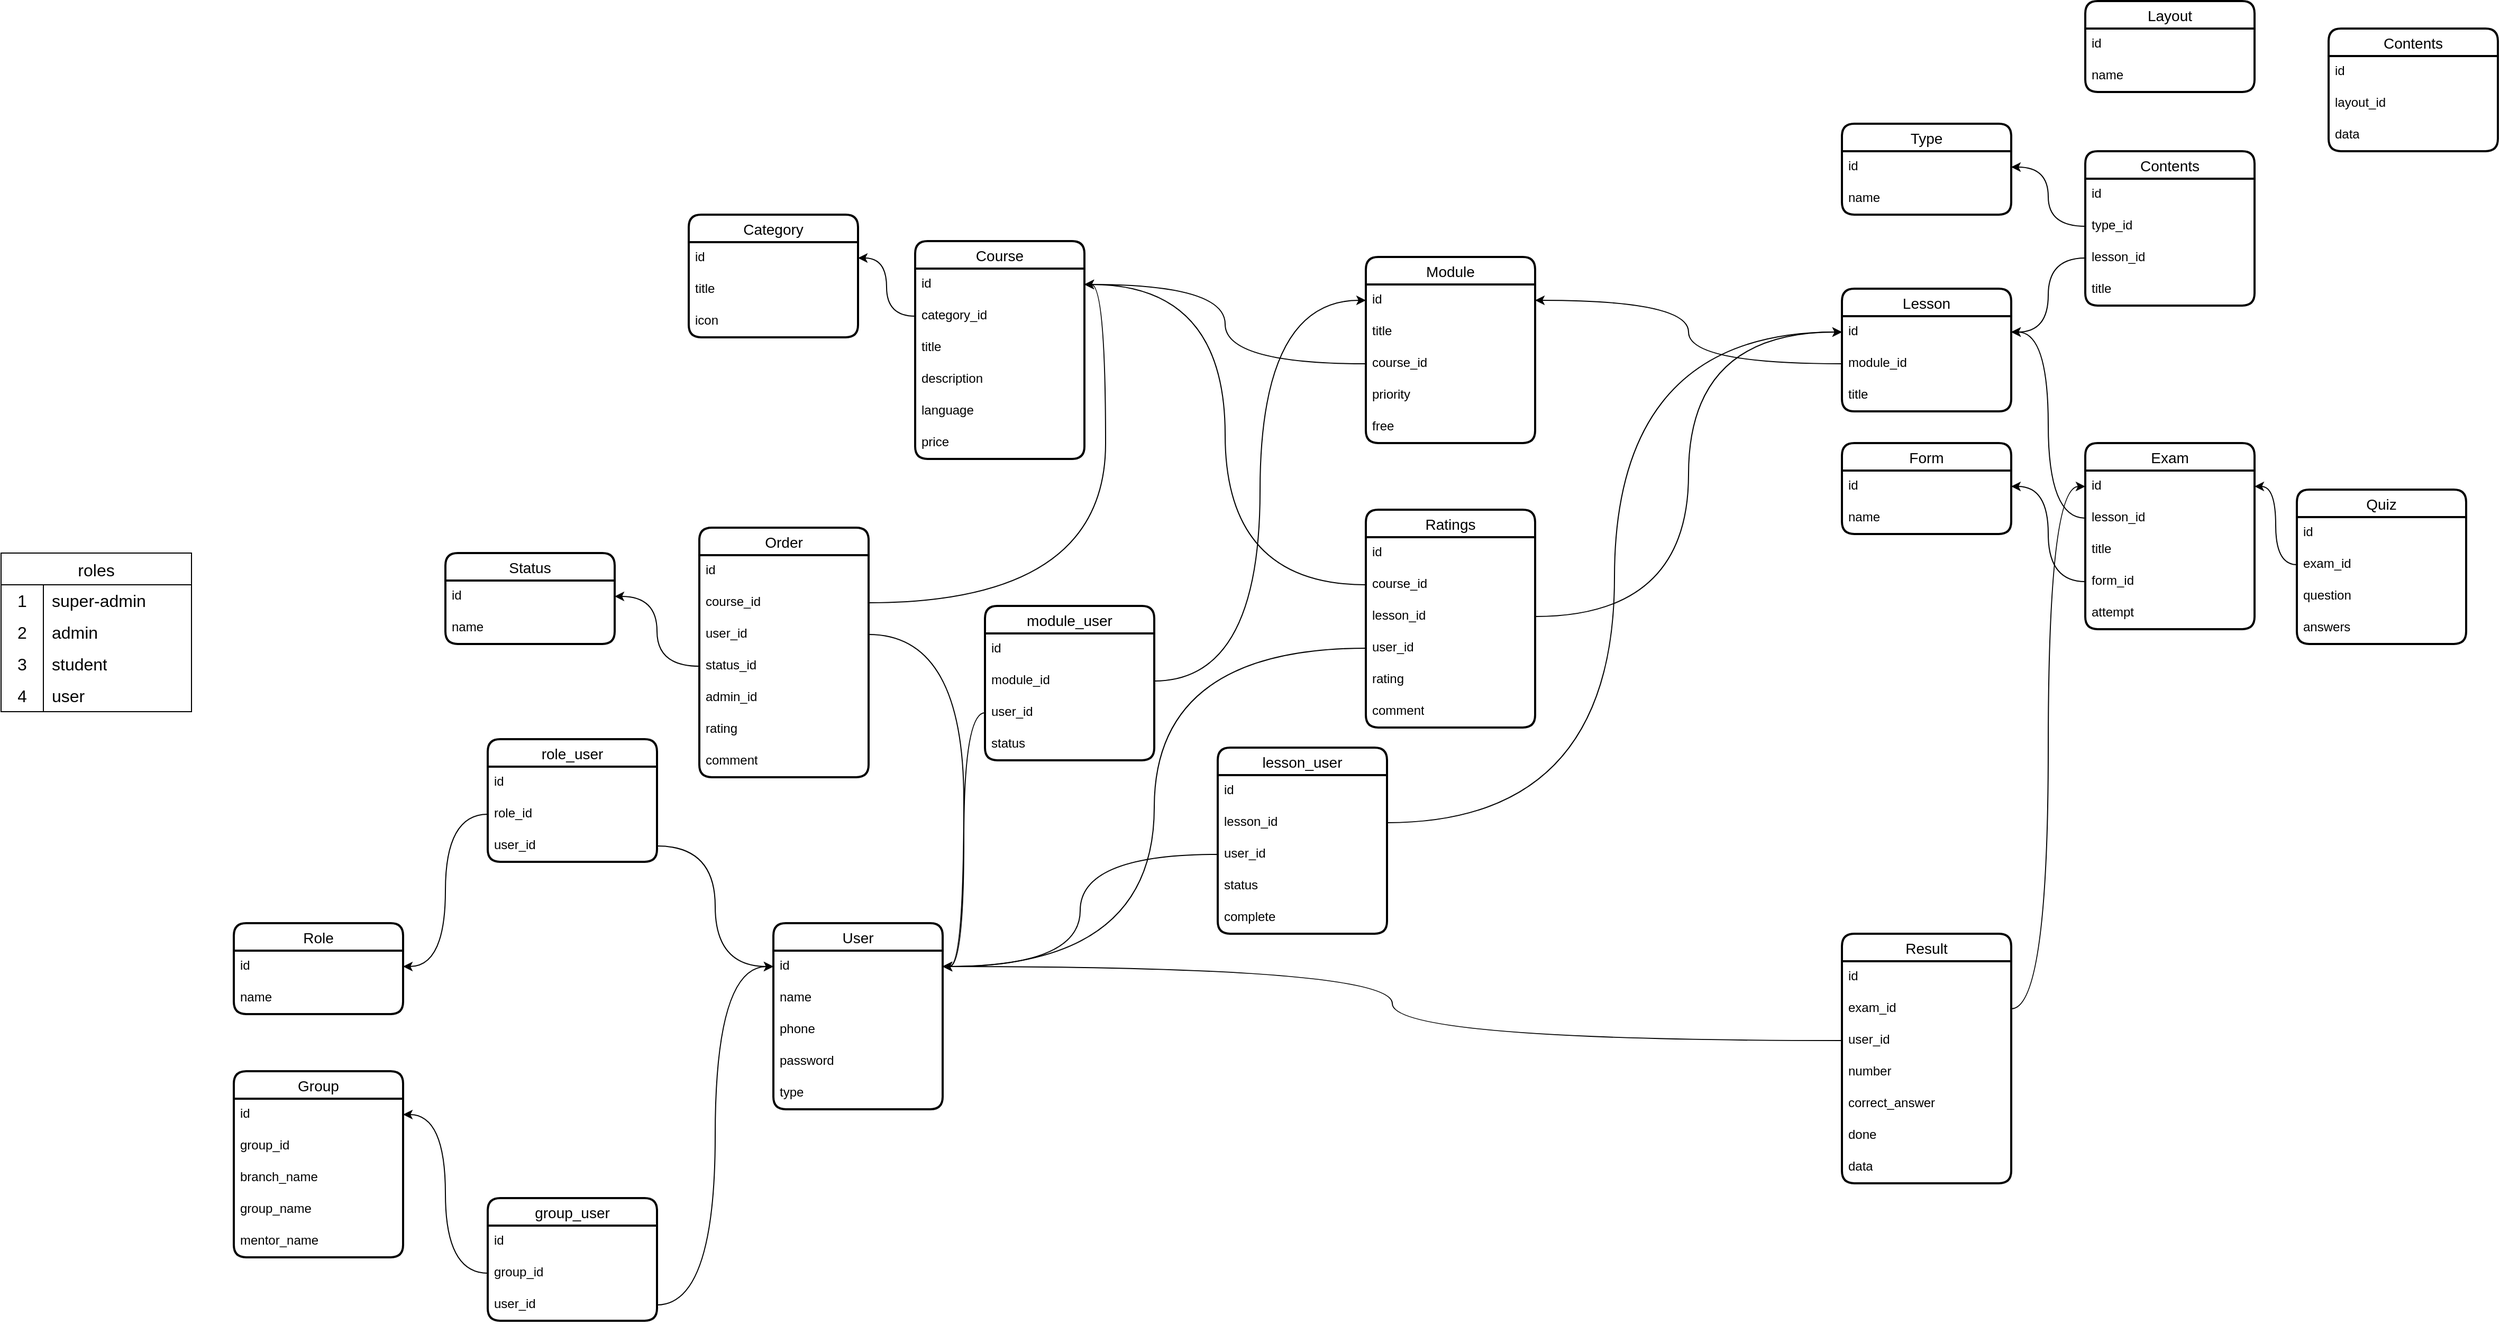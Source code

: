 <mxfile version="21.6.3" type="github">
  <diagram name="Страница 1" id="v98X3meW8ipgO0uagqTO">
    <mxGraphModel dx="2261" dy="1925" grid="1" gridSize="10" guides="1" tooltips="1" connect="1" arrows="1" fold="1" page="1" pageScale="1" pageWidth="827" pageHeight="1169" math="0" shadow="0">
      <root>
        <mxCell id="0" />
        <mxCell id="1" parent="0" />
        <mxCell id="DLz9hYGDZDSMJP3Sl5Ig-1" value="User" style="swimlane;fontStyle=0;childLayout=stackLayout;horizontal=1;startSize=26;horizontalStack=0;resizeParent=1;resizeParentMax=0;resizeLast=0;collapsible=1;marginBottom=0;align=center;fontSize=14;strokeWidth=2;rounded=1;shadow=0;glass=0;swimlaneLine=1;" parent="1" vertex="1">
          <mxGeometry x="200" y="770" width="160" height="176" as="geometry" />
        </mxCell>
        <mxCell id="DLz9hYGDZDSMJP3Sl5Ig-2" value="id" style="text;strokeColor=none;fillColor=none;spacingLeft=4;spacingRight=4;overflow=hidden;rotatable=0;points=[[0,0.5],[1,0.5]];portConstraint=eastwest;fontSize=12;whiteSpace=wrap;html=1;" parent="DLz9hYGDZDSMJP3Sl5Ig-1" vertex="1">
          <mxGeometry y="26" width="160" height="30" as="geometry" />
        </mxCell>
        <mxCell id="DLz9hYGDZDSMJP3Sl5Ig-3" value="name" style="text;strokeColor=none;fillColor=none;spacingLeft=4;spacingRight=4;overflow=hidden;rotatable=0;points=[[0,0.5],[1,0.5]];portConstraint=eastwest;fontSize=12;whiteSpace=wrap;html=1;" parent="DLz9hYGDZDSMJP3Sl5Ig-1" vertex="1">
          <mxGeometry y="56" width="160" height="30" as="geometry" />
        </mxCell>
        <mxCell id="DLz9hYGDZDSMJP3Sl5Ig-4" value="phone" style="text;strokeColor=none;fillColor=none;spacingLeft=4;spacingRight=4;overflow=hidden;rotatable=0;points=[[0,0.5],[1,0.5]];portConstraint=eastwest;fontSize=12;whiteSpace=wrap;html=1;" parent="DLz9hYGDZDSMJP3Sl5Ig-1" vertex="1">
          <mxGeometry y="86" width="160" height="30" as="geometry" />
        </mxCell>
        <mxCell id="DLz9hYGDZDSMJP3Sl5Ig-5" value="password" style="text;strokeColor=none;fillColor=none;spacingLeft=4;spacingRight=4;overflow=hidden;rotatable=0;points=[[0,0.5],[1,0.5]];portConstraint=eastwest;fontSize=12;whiteSpace=wrap;html=1;" parent="DLz9hYGDZDSMJP3Sl5Ig-1" vertex="1">
          <mxGeometry y="116" width="160" height="30" as="geometry" />
        </mxCell>
        <mxCell id="DLz9hYGDZDSMJP3Sl5Ig-6" value="type" style="text;strokeColor=none;fillColor=none;spacingLeft=4;spacingRight=4;overflow=hidden;rotatable=0;points=[[0,0.5],[1,0.5]];portConstraint=eastwest;fontSize=12;whiteSpace=wrap;html=1;" parent="DLz9hYGDZDSMJP3Sl5Ig-1" vertex="1">
          <mxGeometry y="146" width="160" height="30" as="geometry" />
        </mxCell>
        <mxCell id="DLz9hYGDZDSMJP3Sl5Ig-13" value="Course" style="swimlane;fontStyle=0;childLayout=stackLayout;horizontal=1;startSize=26;horizontalStack=0;resizeParent=1;resizeParentMax=0;resizeLast=0;collapsible=1;marginBottom=0;align=center;fontSize=14;strokeWidth=2;rounded=1;shadow=0;glass=0;swimlaneLine=1;" parent="1" vertex="1">
          <mxGeometry x="334" y="125" width="160" height="206" as="geometry">
            <mxRectangle x="350" y="140" width="90" height="30" as="alternateBounds" />
          </mxGeometry>
        </mxCell>
        <mxCell id="DLz9hYGDZDSMJP3Sl5Ig-14" value="id" style="text;strokeColor=none;fillColor=none;spacingLeft=4;spacingRight=4;overflow=hidden;rotatable=0;points=[[0,0.5],[1,0.5]];portConstraint=eastwest;fontSize=12;whiteSpace=wrap;html=1;" parent="DLz9hYGDZDSMJP3Sl5Ig-13" vertex="1">
          <mxGeometry y="26" width="160" height="30" as="geometry" />
        </mxCell>
        <mxCell id="DLz9hYGDZDSMJP3Sl5Ig-15" value="category_id" style="text;strokeColor=none;fillColor=none;spacingLeft=4;spacingRight=4;overflow=hidden;rotatable=0;points=[[0,0.5],[1,0.5]];portConstraint=eastwest;fontSize=12;whiteSpace=wrap;html=1;" parent="DLz9hYGDZDSMJP3Sl5Ig-13" vertex="1">
          <mxGeometry y="56" width="160" height="30" as="geometry" />
        </mxCell>
        <mxCell id="DLz9hYGDZDSMJP3Sl5Ig-16" value="title" style="text;strokeColor=none;fillColor=none;spacingLeft=4;spacingRight=4;overflow=hidden;rotatable=0;points=[[0,0.5],[1,0.5]];portConstraint=eastwest;fontSize=12;whiteSpace=wrap;html=1;" parent="DLz9hYGDZDSMJP3Sl5Ig-13" vertex="1">
          <mxGeometry y="86" width="160" height="30" as="geometry" />
        </mxCell>
        <mxCell id="DLz9hYGDZDSMJP3Sl5Ig-17" value="description" style="text;strokeColor=none;fillColor=none;spacingLeft=4;spacingRight=4;overflow=hidden;rotatable=0;points=[[0,0.5],[1,0.5]];portConstraint=eastwest;fontSize=12;whiteSpace=wrap;html=1;" parent="DLz9hYGDZDSMJP3Sl5Ig-13" vertex="1">
          <mxGeometry y="116" width="160" height="30" as="geometry" />
        </mxCell>
        <mxCell id="DLz9hYGDZDSMJP3Sl5Ig-18" value="language" style="text;strokeColor=none;fillColor=none;spacingLeft=4;spacingRight=4;overflow=hidden;rotatable=0;points=[[0,0.5],[1,0.5]];portConstraint=eastwest;fontSize=12;whiteSpace=wrap;html=1;" parent="DLz9hYGDZDSMJP3Sl5Ig-13" vertex="1">
          <mxGeometry y="146" width="160" height="30" as="geometry" />
        </mxCell>
        <mxCell id="DLz9hYGDZDSMJP3Sl5Ig-19" value="price" style="text;strokeColor=none;fillColor=none;spacingLeft=4;spacingRight=4;overflow=hidden;rotatable=0;points=[[0,0.5],[1,0.5]];portConstraint=eastwest;fontSize=12;whiteSpace=wrap;html=1;" parent="DLz9hYGDZDSMJP3Sl5Ig-13" vertex="1">
          <mxGeometry y="176" width="160" height="30" as="geometry" />
        </mxCell>
        <mxCell id="DLz9hYGDZDSMJP3Sl5Ig-20" value="Category" style="swimlane;fontStyle=0;childLayout=stackLayout;horizontal=1;startSize=26;horizontalStack=0;resizeParent=1;resizeParentMax=0;resizeLast=0;collapsible=1;marginBottom=0;align=center;fontSize=14;strokeWidth=2;rounded=1;shadow=0;glass=0;swimlaneLine=1;" parent="1" vertex="1">
          <mxGeometry x="120" y="100" width="160" height="116" as="geometry">
            <mxRectangle x="350" y="140" width="90" height="30" as="alternateBounds" />
          </mxGeometry>
        </mxCell>
        <mxCell id="DLz9hYGDZDSMJP3Sl5Ig-21" value="id" style="text;strokeColor=none;fillColor=none;spacingLeft=4;spacingRight=4;overflow=hidden;rotatable=0;points=[[0,0.5],[1,0.5]];portConstraint=eastwest;fontSize=12;whiteSpace=wrap;html=1;" parent="DLz9hYGDZDSMJP3Sl5Ig-20" vertex="1">
          <mxGeometry y="26" width="160" height="30" as="geometry" />
        </mxCell>
        <mxCell id="DLz9hYGDZDSMJP3Sl5Ig-22" value="title" style="text;strokeColor=none;fillColor=none;spacingLeft=4;spacingRight=4;overflow=hidden;rotatable=0;points=[[0,0.5],[1,0.5]];portConstraint=eastwest;fontSize=12;whiteSpace=wrap;html=1;" parent="DLz9hYGDZDSMJP3Sl5Ig-20" vertex="1">
          <mxGeometry y="56" width="160" height="30" as="geometry" />
        </mxCell>
        <mxCell id="DLz9hYGDZDSMJP3Sl5Ig-23" value="icon" style="text;strokeColor=none;fillColor=none;spacingLeft=4;spacingRight=4;overflow=hidden;rotatable=0;points=[[0,0.5],[1,0.5]];portConstraint=eastwest;fontSize=12;whiteSpace=wrap;html=1;" parent="DLz9hYGDZDSMJP3Sl5Ig-20" vertex="1">
          <mxGeometry y="86" width="160" height="30" as="geometry" />
        </mxCell>
        <mxCell id="DLz9hYGDZDSMJP3Sl5Ig-24" value="Module" style="swimlane;fontStyle=0;childLayout=stackLayout;horizontal=1;startSize=26;horizontalStack=0;resizeParent=1;resizeParentMax=0;resizeLast=0;collapsible=1;marginBottom=0;align=center;fontSize=14;strokeWidth=2;rounded=1;shadow=0;glass=0;swimlaneLine=1;" parent="1" vertex="1">
          <mxGeometry x="760" y="140" width="160" height="176" as="geometry" />
        </mxCell>
        <mxCell id="DLz9hYGDZDSMJP3Sl5Ig-25" value="id" style="text;strokeColor=none;fillColor=none;spacingLeft=4;spacingRight=4;overflow=hidden;rotatable=0;points=[[0,0.5],[1,0.5]];portConstraint=eastwest;fontSize=12;whiteSpace=wrap;html=1;" parent="DLz9hYGDZDSMJP3Sl5Ig-24" vertex="1">
          <mxGeometry y="26" width="160" height="30" as="geometry" />
        </mxCell>
        <mxCell id="DLz9hYGDZDSMJP3Sl5Ig-26" value="title" style="text;strokeColor=none;fillColor=none;spacingLeft=4;spacingRight=4;overflow=hidden;rotatable=0;points=[[0,0.5],[1,0.5]];portConstraint=eastwest;fontSize=12;whiteSpace=wrap;html=1;" parent="DLz9hYGDZDSMJP3Sl5Ig-24" vertex="1">
          <mxGeometry y="56" width="160" height="30" as="geometry" />
        </mxCell>
        <mxCell id="DLz9hYGDZDSMJP3Sl5Ig-27" value="course_id" style="text;strokeColor=none;fillColor=none;spacingLeft=4;spacingRight=4;overflow=hidden;rotatable=0;points=[[0,0.5],[1,0.5]];portConstraint=eastwest;fontSize=12;whiteSpace=wrap;html=1;" parent="DLz9hYGDZDSMJP3Sl5Ig-24" vertex="1">
          <mxGeometry y="86" width="160" height="30" as="geometry" />
        </mxCell>
        <mxCell id="DLz9hYGDZDSMJP3Sl5Ig-236" value="priority" style="text;strokeColor=none;fillColor=none;spacingLeft=4;spacingRight=4;overflow=hidden;rotatable=0;points=[[0,0.5],[1,0.5]];portConstraint=eastwest;fontSize=12;whiteSpace=wrap;html=1;" parent="DLz9hYGDZDSMJP3Sl5Ig-24" vertex="1">
          <mxGeometry y="116" width="160" height="30" as="geometry" />
        </mxCell>
        <mxCell id="9hqUv6cl6FLpO5O44x_w-2" value="free" style="text;strokeColor=none;fillColor=none;spacingLeft=4;spacingRight=4;overflow=hidden;rotatable=0;points=[[0,0.5],[1,0.5]];portConstraint=eastwest;fontSize=12;whiteSpace=wrap;html=1;" parent="DLz9hYGDZDSMJP3Sl5Ig-24" vertex="1">
          <mxGeometry y="146" width="160" height="30" as="geometry" />
        </mxCell>
        <mxCell id="DLz9hYGDZDSMJP3Sl5Ig-28" style="edgeStyle=orthogonalEdgeStyle;rounded=0;orthogonalLoop=1;jettySize=auto;html=1;entryX=1;entryY=0.5;entryDx=0;entryDy=0;curved=1;" parent="1" source="DLz9hYGDZDSMJP3Sl5Ig-27" target="DLz9hYGDZDSMJP3Sl5Ig-14" edge="1">
          <mxGeometry relative="1" as="geometry" />
        </mxCell>
        <mxCell id="DLz9hYGDZDSMJP3Sl5Ig-35" style="edgeStyle=orthogonalEdgeStyle;rounded=0;orthogonalLoop=1;jettySize=auto;html=1;curved=1;" parent="1" source="DLz9hYGDZDSMJP3Sl5Ig-15" target="DLz9hYGDZDSMJP3Sl5Ig-21" edge="1">
          <mxGeometry relative="1" as="geometry" />
        </mxCell>
        <mxCell id="DLz9hYGDZDSMJP3Sl5Ig-36" value="Order" style="swimlane;fontStyle=0;childLayout=stackLayout;horizontal=1;startSize=26;horizontalStack=0;resizeParent=1;resizeParentMax=0;resizeLast=0;collapsible=1;marginBottom=0;align=center;fontSize=14;strokeWidth=2;rounded=1;shadow=0;glass=0;swimlaneLine=1;" parent="1" vertex="1">
          <mxGeometry x="130" y="396" width="160" height="236" as="geometry" />
        </mxCell>
        <mxCell id="DLz9hYGDZDSMJP3Sl5Ig-37" value="id" style="text;strokeColor=none;fillColor=none;spacingLeft=4;spacingRight=4;overflow=hidden;rotatable=0;points=[[0,0.5],[1,0.5]];portConstraint=eastwest;fontSize=12;whiteSpace=wrap;html=1;" parent="DLz9hYGDZDSMJP3Sl5Ig-36" vertex="1">
          <mxGeometry y="26" width="160" height="30" as="geometry" />
        </mxCell>
        <mxCell id="DLz9hYGDZDSMJP3Sl5Ig-38" value="course_id" style="text;strokeColor=none;fillColor=none;spacingLeft=4;spacingRight=4;overflow=hidden;rotatable=0;points=[[0,0.5],[1,0.5]];portConstraint=eastwest;fontSize=12;whiteSpace=wrap;html=1;" parent="DLz9hYGDZDSMJP3Sl5Ig-36" vertex="1">
          <mxGeometry y="56" width="160" height="30" as="geometry" />
        </mxCell>
        <mxCell id="DLz9hYGDZDSMJP3Sl5Ig-39" value="user_id" style="text;strokeColor=none;fillColor=none;spacingLeft=4;spacingRight=4;overflow=hidden;rotatable=0;points=[[0,0.5],[1,0.5]];portConstraint=eastwest;fontSize=12;whiteSpace=wrap;html=1;" parent="DLz9hYGDZDSMJP3Sl5Ig-36" vertex="1">
          <mxGeometry y="86" width="160" height="30" as="geometry" />
        </mxCell>
        <mxCell id="DLz9hYGDZDSMJP3Sl5Ig-40" value="status_id" style="text;strokeColor=none;fillColor=none;spacingLeft=4;spacingRight=4;overflow=hidden;rotatable=0;points=[[0,0.5],[1,0.5]];portConstraint=eastwest;fontSize=12;whiteSpace=wrap;html=1;" parent="DLz9hYGDZDSMJP3Sl5Ig-36" vertex="1">
          <mxGeometry y="116" width="160" height="30" as="geometry" />
        </mxCell>
        <mxCell id="DLz9hYGDZDSMJP3Sl5Ig-41" value="admin_id" style="text;strokeColor=none;fillColor=none;spacingLeft=4;spacingRight=4;overflow=hidden;rotatable=0;points=[[0,0.5],[1,0.5]];portConstraint=eastwest;fontSize=12;whiteSpace=wrap;html=1;" parent="DLz9hYGDZDSMJP3Sl5Ig-36" vertex="1">
          <mxGeometry y="146" width="160" height="30" as="geometry" />
        </mxCell>
        <mxCell id="juOKGIktG8tOA6q6MNz8-1" value="rating" style="text;strokeColor=none;fillColor=none;spacingLeft=4;spacingRight=4;overflow=hidden;rotatable=0;points=[[0,0.5],[1,0.5]];portConstraint=eastwest;fontSize=12;whiteSpace=wrap;html=1;" parent="DLz9hYGDZDSMJP3Sl5Ig-36" vertex="1">
          <mxGeometry y="176" width="160" height="30" as="geometry" />
        </mxCell>
        <mxCell id="juOKGIktG8tOA6q6MNz8-2" value="comment" style="text;strokeColor=none;fillColor=none;spacingLeft=4;spacingRight=4;overflow=hidden;rotatable=0;points=[[0,0.5],[1,0.5]];portConstraint=eastwest;fontSize=12;whiteSpace=wrap;html=1;" parent="DLz9hYGDZDSMJP3Sl5Ig-36" vertex="1">
          <mxGeometry y="206" width="160" height="30" as="geometry" />
        </mxCell>
        <mxCell id="DLz9hYGDZDSMJP3Sl5Ig-67" value="Group" style="swimlane;fontStyle=0;childLayout=stackLayout;horizontal=1;startSize=26;horizontalStack=0;resizeParent=1;resizeParentMax=0;resizeLast=0;collapsible=1;marginBottom=0;align=center;fontSize=14;strokeWidth=2;rounded=1;shadow=0;glass=0;swimlaneLine=1;" parent="1" vertex="1">
          <mxGeometry x="-310" y="910" width="160" height="176" as="geometry" />
        </mxCell>
        <mxCell id="DLz9hYGDZDSMJP3Sl5Ig-68" value="id" style="text;strokeColor=none;fillColor=none;spacingLeft=4;spacingRight=4;overflow=hidden;rotatable=0;points=[[0,0.5],[1,0.5]];portConstraint=eastwest;fontSize=12;whiteSpace=wrap;html=1;" parent="DLz9hYGDZDSMJP3Sl5Ig-67" vertex="1">
          <mxGeometry y="26" width="160" height="30" as="geometry" />
        </mxCell>
        <mxCell id="DLz9hYGDZDSMJP3Sl5Ig-69" value="group_id" style="text;strokeColor=none;fillColor=none;spacingLeft=4;spacingRight=4;overflow=hidden;rotatable=0;points=[[0,0.5],[1,0.5]];portConstraint=eastwest;fontSize=12;whiteSpace=wrap;html=1;" parent="DLz9hYGDZDSMJP3Sl5Ig-67" vertex="1">
          <mxGeometry y="56" width="160" height="30" as="geometry" />
        </mxCell>
        <mxCell id="DLz9hYGDZDSMJP3Sl5Ig-70" value="branch_name" style="text;strokeColor=none;fillColor=none;spacingLeft=4;spacingRight=4;overflow=hidden;rotatable=0;points=[[0,0.5],[1,0.5]];portConstraint=eastwest;fontSize=12;whiteSpace=wrap;html=1;" parent="DLz9hYGDZDSMJP3Sl5Ig-67" vertex="1">
          <mxGeometry y="86" width="160" height="30" as="geometry" />
        </mxCell>
        <mxCell id="DLz9hYGDZDSMJP3Sl5Ig-71" value="group_name" style="text;strokeColor=none;fillColor=none;spacingLeft=4;spacingRight=4;overflow=hidden;rotatable=0;points=[[0,0.5],[1,0.5]];portConstraint=eastwest;fontSize=12;whiteSpace=wrap;html=1;" parent="DLz9hYGDZDSMJP3Sl5Ig-67" vertex="1">
          <mxGeometry y="116" width="160" height="30" as="geometry" />
        </mxCell>
        <mxCell id="DLz9hYGDZDSMJP3Sl5Ig-72" value="mentor_name" style="text;strokeColor=none;fillColor=none;spacingLeft=4;spacingRight=4;overflow=hidden;rotatable=0;points=[[0,0.5],[1,0.5]];portConstraint=eastwest;fontSize=12;whiteSpace=wrap;html=1;" parent="DLz9hYGDZDSMJP3Sl5Ig-67" vertex="1">
          <mxGeometry y="146" width="160" height="30" as="geometry" />
        </mxCell>
        <mxCell id="DLz9hYGDZDSMJP3Sl5Ig-73" value="role_user" style="swimlane;fontStyle=0;childLayout=stackLayout;horizontal=1;startSize=26;horizontalStack=0;resizeParent=1;resizeParentMax=0;resizeLast=0;collapsible=1;marginBottom=0;align=center;fontSize=14;strokeWidth=2;rounded=1;shadow=0;glass=0;swimlaneLine=1;" parent="1" vertex="1">
          <mxGeometry x="-70" y="596" width="160" height="116" as="geometry" />
        </mxCell>
        <mxCell id="DLz9hYGDZDSMJP3Sl5Ig-74" value="id" style="text;strokeColor=none;fillColor=none;spacingLeft=4;spacingRight=4;overflow=hidden;rotatable=0;points=[[0,0.5],[1,0.5]];portConstraint=eastwest;fontSize=12;whiteSpace=wrap;html=1;" parent="DLz9hYGDZDSMJP3Sl5Ig-73" vertex="1">
          <mxGeometry y="26" width="160" height="30" as="geometry" />
        </mxCell>
        <mxCell id="DLz9hYGDZDSMJP3Sl5Ig-75" value="role_id" style="text;strokeColor=none;fillColor=none;spacingLeft=4;spacingRight=4;overflow=hidden;rotatable=0;points=[[0,0.5],[1,0.5]];portConstraint=eastwest;fontSize=12;whiteSpace=wrap;html=1;" parent="DLz9hYGDZDSMJP3Sl5Ig-73" vertex="1">
          <mxGeometry y="56" width="160" height="30" as="geometry" />
        </mxCell>
        <mxCell id="DLz9hYGDZDSMJP3Sl5Ig-76" value="user_id" style="text;strokeColor=none;fillColor=none;spacingLeft=4;spacingRight=4;overflow=hidden;rotatable=0;points=[[0,0.5],[1,0.5]];portConstraint=eastwest;fontSize=12;whiteSpace=wrap;html=1;" parent="DLz9hYGDZDSMJP3Sl5Ig-73" vertex="1">
          <mxGeometry y="86" width="160" height="30" as="geometry" />
        </mxCell>
        <mxCell id="DLz9hYGDZDSMJP3Sl5Ig-77" value="Role" style="swimlane;fontStyle=0;childLayout=stackLayout;horizontal=1;startSize=26;horizontalStack=0;resizeParent=1;resizeParentMax=0;resizeLast=0;collapsible=1;marginBottom=0;align=center;fontSize=14;strokeWidth=2;rounded=1;shadow=0;glass=0;swimlaneLine=1;" parent="1" vertex="1">
          <mxGeometry x="-310" y="770" width="160" height="86" as="geometry">
            <mxRectangle x="350" y="140" width="90" height="30" as="alternateBounds" />
          </mxGeometry>
        </mxCell>
        <mxCell id="DLz9hYGDZDSMJP3Sl5Ig-78" value="id" style="text;strokeColor=none;fillColor=none;spacingLeft=4;spacingRight=4;overflow=hidden;rotatable=0;points=[[0,0.5],[1,0.5]];portConstraint=eastwest;fontSize=12;whiteSpace=wrap;html=1;" parent="DLz9hYGDZDSMJP3Sl5Ig-77" vertex="1">
          <mxGeometry y="26" width="160" height="30" as="geometry" />
        </mxCell>
        <mxCell id="DLz9hYGDZDSMJP3Sl5Ig-79" value="name" style="text;strokeColor=none;fillColor=none;spacingLeft=4;spacingRight=4;overflow=hidden;rotatable=0;points=[[0,0.5],[1,0.5]];portConstraint=eastwest;fontSize=12;whiteSpace=wrap;html=1;" parent="DLz9hYGDZDSMJP3Sl5Ig-77" vertex="1">
          <mxGeometry y="56" width="160" height="30" as="geometry" />
        </mxCell>
        <mxCell id="DLz9hYGDZDSMJP3Sl5Ig-80" style="edgeStyle=orthogonalEdgeStyle;rounded=0;orthogonalLoop=1;jettySize=auto;html=1;curved=1;" parent="1" source="DLz9hYGDZDSMJP3Sl5Ig-76" target="DLz9hYGDZDSMJP3Sl5Ig-2" edge="1">
          <mxGeometry relative="1" as="geometry" />
        </mxCell>
        <mxCell id="DLz9hYGDZDSMJP3Sl5Ig-81" style="edgeStyle=orthogonalEdgeStyle;rounded=0;orthogonalLoop=1;jettySize=auto;html=1;entryX=1;entryY=0.5;entryDx=0;entryDy=0;curved=1;" parent="1" source="DLz9hYGDZDSMJP3Sl5Ig-75" target="DLz9hYGDZDSMJP3Sl5Ig-78" edge="1">
          <mxGeometry relative="1" as="geometry" />
        </mxCell>
        <mxCell id="DLz9hYGDZDSMJP3Sl5Ig-82" value="roles" style="shape=table;startSize=30;container=1;collapsible=0;childLayout=tableLayout;fixedRows=1;rowLines=0;fontStyle=0;strokeColor=default;fontSize=16;" parent="1" vertex="1">
          <mxGeometry x="-530" y="420" width="180" height="150" as="geometry" />
        </mxCell>
        <mxCell id="DLz9hYGDZDSMJP3Sl5Ig-83" value="" style="shape=tableRow;horizontal=0;startSize=0;swimlaneHead=0;swimlaneBody=0;top=0;left=0;bottom=0;right=0;collapsible=0;dropTarget=0;fillColor=none;points=[[0,0.5],[1,0.5]];portConstraint=eastwest;strokeColor=inherit;fontSize=16;" parent="DLz9hYGDZDSMJP3Sl5Ig-82" vertex="1">
          <mxGeometry y="30" width="180" height="30" as="geometry" />
        </mxCell>
        <mxCell id="DLz9hYGDZDSMJP3Sl5Ig-84" value="1" style="shape=partialRectangle;html=1;whiteSpace=wrap;connectable=0;fillColor=none;top=0;left=0;bottom=0;right=0;overflow=hidden;pointerEvents=1;strokeColor=inherit;fontSize=16;" parent="DLz9hYGDZDSMJP3Sl5Ig-83" vertex="1">
          <mxGeometry width="40" height="30" as="geometry">
            <mxRectangle width="40" height="30" as="alternateBounds" />
          </mxGeometry>
        </mxCell>
        <mxCell id="DLz9hYGDZDSMJP3Sl5Ig-85" value="super-admin" style="shape=partialRectangle;html=1;whiteSpace=wrap;connectable=0;fillColor=none;top=0;left=0;bottom=0;right=0;align=left;spacingLeft=6;overflow=hidden;strokeColor=inherit;fontSize=16;" parent="DLz9hYGDZDSMJP3Sl5Ig-83" vertex="1">
          <mxGeometry x="40" width="140" height="30" as="geometry">
            <mxRectangle width="140" height="30" as="alternateBounds" />
          </mxGeometry>
        </mxCell>
        <mxCell id="DLz9hYGDZDSMJP3Sl5Ig-86" value="" style="shape=tableRow;horizontal=0;startSize=0;swimlaneHead=0;swimlaneBody=0;top=0;left=0;bottom=0;right=0;collapsible=0;dropTarget=0;fillColor=none;points=[[0,0.5],[1,0.5]];portConstraint=eastwest;strokeColor=inherit;fontSize=16;" parent="DLz9hYGDZDSMJP3Sl5Ig-82" vertex="1">
          <mxGeometry y="60" width="180" height="30" as="geometry" />
        </mxCell>
        <mxCell id="DLz9hYGDZDSMJP3Sl5Ig-87" value="2" style="shape=partialRectangle;html=1;whiteSpace=wrap;connectable=0;fillColor=none;top=0;left=0;bottom=0;right=0;overflow=hidden;strokeColor=inherit;fontSize=16;" parent="DLz9hYGDZDSMJP3Sl5Ig-86" vertex="1">
          <mxGeometry width="40" height="30" as="geometry">
            <mxRectangle width="40" height="30" as="alternateBounds" />
          </mxGeometry>
        </mxCell>
        <mxCell id="DLz9hYGDZDSMJP3Sl5Ig-88" value="admin" style="shape=partialRectangle;html=1;whiteSpace=wrap;connectable=0;fillColor=none;top=0;left=0;bottom=0;right=0;align=left;spacingLeft=6;overflow=hidden;strokeColor=inherit;fontSize=16;" parent="DLz9hYGDZDSMJP3Sl5Ig-86" vertex="1">
          <mxGeometry x="40" width="140" height="30" as="geometry">
            <mxRectangle width="140" height="30" as="alternateBounds" />
          </mxGeometry>
        </mxCell>
        <mxCell id="DLz9hYGDZDSMJP3Sl5Ig-89" value="" style="shape=tableRow;horizontal=0;startSize=0;swimlaneHead=0;swimlaneBody=0;top=0;left=0;bottom=0;right=0;collapsible=0;dropTarget=0;fillColor=none;points=[[0,0.5],[1,0.5]];portConstraint=eastwest;strokeColor=inherit;fontSize=16;" parent="DLz9hYGDZDSMJP3Sl5Ig-82" vertex="1">
          <mxGeometry y="90" width="180" height="30" as="geometry" />
        </mxCell>
        <mxCell id="DLz9hYGDZDSMJP3Sl5Ig-90" value="3" style="shape=partialRectangle;html=1;whiteSpace=wrap;connectable=0;fillColor=none;top=0;left=0;bottom=0;right=0;overflow=hidden;strokeColor=inherit;fontSize=16;" parent="DLz9hYGDZDSMJP3Sl5Ig-89" vertex="1">
          <mxGeometry width="40" height="30" as="geometry">
            <mxRectangle width="40" height="30" as="alternateBounds" />
          </mxGeometry>
        </mxCell>
        <mxCell id="DLz9hYGDZDSMJP3Sl5Ig-91" value="student" style="shape=partialRectangle;html=1;whiteSpace=wrap;connectable=0;fillColor=none;top=0;left=0;bottom=0;right=0;align=left;spacingLeft=6;overflow=hidden;strokeColor=inherit;fontSize=16;" parent="DLz9hYGDZDSMJP3Sl5Ig-89" vertex="1">
          <mxGeometry x="40" width="140" height="30" as="geometry">
            <mxRectangle width="140" height="30" as="alternateBounds" />
          </mxGeometry>
        </mxCell>
        <mxCell id="DLz9hYGDZDSMJP3Sl5Ig-92" value="" style="shape=tableRow;horizontal=0;startSize=0;swimlaneHead=0;swimlaneBody=0;top=0;left=0;bottom=0;right=0;collapsible=0;dropTarget=0;fillColor=none;points=[[0,0.5],[1,0.5]];portConstraint=eastwest;strokeColor=inherit;fontSize=16;" parent="DLz9hYGDZDSMJP3Sl5Ig-82" vertex="1">
          <mxGeometry y="120" width="180" height="30" as="geometry" />
        </mxCell>
        <mxCell id="DLz9hYGDZDSMJP3Sl5Ig-93" value="4" style="shape=partialRectangle;html=1;whiteSpace=wrap;connectable=0;fillColor=none;top=0;left=0;bottom=0;right=0;overflow=hidden;strokeColor=inherit;fontSize=16;" parent="DLz9hYGDZDSMJP3Sl5Ig-92" vertex="1">
          <mxGeometry width="40" height="30" as="geometry">
            <mxRectangle width="40" height="30" as="alternateBounds" />
          </mxGeometry>
        </mxCell>
        <mxCell id="DLz9hYGDZDSMJP3Sl5Ig-94" value="user" style="shape=partialRectangle;html=1;whiteSpace=wrap;connectable=0;fillColor=none;top=0;left=0;bottom=0;right=0;align=left;spacingLeft=6;overflow=hidden;strokeColor=inherit;fontSize=16;" parent="DLz9hYGDZDSMJP3Sl5Ig-92" vertex="1">
          <mxGeometry x="40" width="140" height="30" as="geometry">
            <mxRectangle width="140" height="30" as="alternateBounds" />
          </mxGeometry>
        </mxCell>
        <mxCell id="DLz9hYGDZDSMJP3Sl5Ig-95" value="group_user" style="swimlane;fontStyle=0;childLayout=stackLayout;horizontal=1;startSize=26;horizontalStack=0;resizeParent=1;resizeParentMax=0;resizeLast=0;collapsible=1;marginBottom=0;align=center;fontSize=14;strokeWidth=2;rounded=1;shadow=0;glass=0;swimlaneLine=1;" parent="1" vertex="1">
          <mxGeometry x="-70" y="1030" width="160" height="116" as="geometry" />
        </mxCell>
        <mxCell id="DLz9hYGDZDSMJP3Sl5Ig-96" value="id" style="text;strokeColor=none;fillColor=none;spacingLeft=4;spacingRight=4;overflow=hidden;rotatable=0;points=[[0,0.5],[1,0.5]];portConstraint=eastwest;fontSize=12;whiteSpace=wrap;html=1;" parent="DLz9hYGDZDSMJP3Sl5Ig-95" vertex="1">
          <mxGeometry y="26" width="160" height="30" as="geometry" />
        </mxCell>
        <mxCell id="DLz9hYGDZDSMJP3Sl5Ig-97" value="group_id" style="text;strokeColor=none;fillColor=none;spacingLeft=4;spacingRight=4;overflow=hidden;rotatable=0;points=[[0,0.5],[1,0.5]];portConstraint=eastwest;fontSize=12;whiteSpace=wrap;html=1;" parent="DLz9hYGDZDSMJP3Sl5Ig-95" vertex="1">
          <mxGeometry y="56" width="160" height="30" as="geometry" />
        </mxCell>
        <mxCell id="DLz9hYGDZDSMJP3Sl5Ig-98" value="user_id" style="text;strokeColor=none;fillColor=none;spacingLeft=4;spacingRight=4;overflow=hidden;rotatable=0;points=[[0,0.5],[1,0.5]];portConstraint=eastwest;fontSize=12;whiteSpace=wrap;html=1;" parent="DLz9hYGDZDSMJP3Sl5Ig-95" vertex="1">
          <mxGeometry y="86" width="160" height="30" as="geometry" />
        </mxCell>
        <mxCell id="DLz9hYGDZDSMJP3Sl5Ig-99" style="edgeStyle=orthogonalEdgeStyle;rounded=0;orthogonalLoop=1;jettySize=auto;html=1;entryX=1;entryY=0.5;entryDx=0;entryDy=0;curved=1;" parent="1" source="DLz9hYGDZDSMJP3Sl5Ig-97" target="DLz9hYGDZDSMJP3Sl5Ig-68" edge="1">
          <mxGeometry relative="1" as="geometry" />
        </mxCell>
        <mxCell id="DLz9hYGDZDSMJP3Sl5Ig-100" style="edgeStyle=orthogonalEdgeStyle;rounded=0;orthogonalLoop=1;jettySize=auto;html=1;curved=1;" parent="1" source="DLz9hYGDZDSMJP3Sl5Ig-98" target="DLz9hYGDZDSMJP3Sl5Ig-2" edge="1">
          <mxGeometry relative="1" as="geometry" />
        </mxCell>
        <mxCell id="DLz9hYGDZDSMJP3Sl5Ig-101" style="edgeStyle=orthogonalEdgeStyle;rounded=0;orthogonalLoop=1;jettySize=auto;html=1;entryX=1;entryY=0.5;entryDx=0;entryDy=0;curved=1;" parent="1" source="DLz9hYGDZDSMJP3Sl5Ig-38" target="DLz9hYGDZDSMJP3Sl5Ig-14" edge="1">
          <mxGeometry relative="1" as="geometry" />
        </mxCell>
        <mxCell id="DLz9hYGDZDSMJP3Sl5Ig-102" style="edgeStyle=orthogonalEdgeStyle;rounded=0;orthogonalLoop=1;jettySize=auto;html=1;entryX=1;entryY=0.5;entryDx=0;entryDy=0;curved=1;" parent="1" source="DLz9hYGDZDSMJP3Sl5Ig-39" target="DLz9hYGDZDSMJP3Sl5Ig-2" edge="1">
          <mxGeometry relative="1" as="geometry" />
        </mxCell>
        <mxCell id="DLz9hYGDZDSMJP3Sl5Ig-103" value="Result" style="swimlane;fontStyle=0;childLayout=stackLayout;horizontal=1;startSize=26;horizontalStack=0;resizeParent=1;resizeParentMax=0;resizeLast=0;collapsible=1;marginBottom=0;align=center;fontSize=14;strokeWidth=2;rounded=1;shadow=0;glass=0;swimlaneLine=1;" parent="1" vertex="1">
          <mxGeometry x="1210" y="780" width="160" height="236" as="geometry" />
        </mxCell>
        <mxCell id="DLz9hYGDZDSMJP3Sl5Ig-104" value="id" style="text;strokeColor=none;fillColor=none;spacingLeft=4;spacingRight=4;overflow=hidden;rotatable=0;points=[[0,0.5],[1,0.5]];portConstraint=eastwest;fontSize=12;whiteSpace=wrap;html=1;" parent="DLz9hYGDZDSMJP3Sl5Ig-103" vertex="1">
          <mxGeometry y="26" width="160" height="30" as="geometry" />
        </mxCell>
        <mxCell id="DLz9hYGDZDSMJP3Sl5Ig-105" value="exam_id" style="text;strokeColor=none;fillColor=none;spacingLeft=4;spacingRight=4;overflow=hidden;rotatable=0;points=[[0,0.5],[1,0.5]];portConstraint=eastwest;fontSize=12;whiteSpace=wrap;html=1;" parent="DLz9hYGDZDSMJP3Sl5Ig-103" vertex="1">
          <mxGeometry y="56" width="160" height="30" as="geometry" />
        </mxCell>
        <mxCell id="DLz9hYGDZDSMJP3Sl5Ig-106" value="user_id" style="text;strokeColor=none;fillColor=none;spacingLeft=4;spacingRight=4;overflow=hidden;rotatable=0;points=[[0,0.5],[1,0.5]];portConstraint=eastwest;fontSize=12;whiteSpace=wrap;html=1;" parent="DLz9hYGDZDSMJP3Sl5Ig-103" vertex="1">
          <mxGeometry y="86" width="160" height="30" as="geometry" />
        </mxCell>
        <mxCell id="DLz9hYGDZDSMJP3Sl5Ig-108" value="number" style="text;strokeColor=none;fillColor=none;spacingLeft=4;spacingRight=4;overflow=hidden;rotatable=0;points=[[0,0.5],[1,0.5]];portConstraint=eastwest;fontSize=12;whiteSpace=wrap;html=1;" parent="DLz9hYGDZDSMJP3Sl5Ig-103" vertex="1">
          <mxGeometry y="116" width="160" height="30" as="geometry" />
        </mxCell>
        <mxCell id="DLz9hYGDZDSMJP3Sl5Ig-109" value="correct_answer" style="text;strokeColor=none;fillColor=none;spacingLeft=4;spacingRight=4;overflow=hidden;rotatable=0;points=[[0,0.5],[1,0.5]];portConstraint=eastwest;fontSize=12;whiteSpace=wrap;html=1;" parent="DLz9hYGDZDSMJP3Sl5Ig-103" vertex="1">
          <mxGeometry y="146" width="160" height="30" as="geometry" />
        </mxCell>
        <mxCell id="DLz9hYGDZDSMJP3Sl5Ig-110" value="done" style="text;strokeColor=none;fillColor=none;spacingLeft=4;spacingRight=4;overflow=hidden;rotatable=0;points=[[0,0.5],[1,0.5]];portConstraint=eastwest;fontSize=12;whiteSpace=wrap;html=1;" parent="DLz9hYGDZDSMJP3Sl5Ig-103" vertex="1">
          <mxGeometry y="176" width="160" height="30" as="geometry" />
        </mxCell>
        <mxCell id="SiVnOQYgTuJoBawROB_X-1" value="data" style="text;strokeColor=none;fillColor=none;spacingLeft=4;spacingRight=4;overflow=hidden;rotatable=0;points=[[0,0.5],[1,0.5]];portConstraint=eastwest;fontSize=12;whiteSpace=wrap;html=1;" vertex="1" parent="DLz9hYGDZDSMJP3Sl5Ig-103">
          <mxGeometry y="206" width="160" height="30" as="geometry" />
        </mxCell>
        <mxCell id="DLz9hYGDZDSMJP3Sl5Ig-111" style="edgeStyle=orthogonalEdgeStyle;rounded=0;orthogonalLoop=1;jettySize=auto;html=1;entryX=1;entryY=0.5;entryDx=0;entryDy=0;curved=1;" parent="1" source="DLz9hYGDZDSMJP3Sl5Ig-106" target="DLz9hYGDZDSMJP3Sl5Ig-2" edge="1">
          <mxGeometry relative="1" as="geometry" />
        </mxCell>
        <mxCell id="DLz9hYGDZDSMJP3Sl5Ig-153" value="lesson_user" style="swimlane;fontStyle=0;childLayout=stackLayout;horizontal=1;startSize=26;horizontalStack=0;resizeParent=1;resizeParentMax=0;resizeLast=0;collapsible=1;marginBottom=0;align=center;fontSize=14;strokeWidth=2;rounded=1;shadow=0;glass=0;swimlaneLine=1;" parent="1" vertex="1">
          <mxGeometry x="620" y="604" width="160" height="176" as="geometry" />
        </mxCell>
        <mxCell id="DLz9hYGDZDSMJP3Sl5Ig-154" value="id" style="text;strokeColor=none;fillColor=none;spacingLeft=4;spacingRight=4;overflow=hidden;rotatable=0;points=[[0,0.5],[1,0.5]];portConstraint=eastwest;fontSize=12;whiteSpace=wrap;html=1;" parent="DLz9hYGDZDSMJP3Sl5Ig-153" vertex="1">
          <mxGeometry y="26" width="160" height="30" as="geometry" />
        </mxCell>
        <mxCell id="DLz9hYGDZDSMJP3Sl5Ig-155" value="lesson_id" style="text;strokeColor=none;fillColor=none;spacingLeft=4;spacingRight=4;overflow=hidden;rotatable=0;points=[[0,0.5],[1,0.5]];portConstraint=eastwest;fontSize=12;whiteSpace=wrap;html=1;" parent="DLz9hYGDZDSMJP3Sl5Ig-153" vertex="1">
          <mxGeometry y="56" width="160" height="30" as="geometry" />
        </mxCell>
        <mxCell id="DLz9hYGDZDSMJP3Sl5Ig-156" value="user_id" style="text;strokeColor=none;fillColor=none;spacingLeft=4;spacingRight=4;overflow=hidden;rotatable=0;points=[[0,0.5],[1,0.5]];portConstraint=eastwest;fontSize=12;whiteSpace=wrap;html=1;" parent="DLz9hYGDZDSMJP3Sl5Ig-153" vertex="1">
          <mxGeometry y="86" width="160" height="30" as="geometry" />
        </mxCell>
        <mxCell id="lMF79yl1lJZ7x8bSKc2s-1" value="status" style="text;strokeColor=none;fillColor=none;spacingLeft=4;spacingRight=4;overflow=hidden;rotatable=0;points=[[0,0.5],[1,0.5]];portConstraint=eastwest;fontSize=12;whiteSpace=wrap;html=1;" parent="DLz9hYGDZDSMJP3Sl5Ig-153" vertex="1">
          <mxGeometry y="116" width="160" height="30" as="geometry" />
        </mxCell>
        <mxCell id="DLz9hYGDZDSMJP3Sl5Ig-237" value="complete" style="text;strokeColor=none;fillColor=none;spacingLeft=4;spacingRight=4;overflow=hidden;rotatable=0;points=[[0,0.5],[1,0.5]];portConstraint=eastwest;fontSize=12;whiteSpace=wrap;html=1;" parent="DLz9hYGDZDSMJP3Sl5Ig-153" vertex="1">
          <mxGeometry y="146" width="160" height="30" as="geometry" />
        </mxCell>
        <mxCell id="DLz9hYGDZDSMJP3Sl5Ig-159" style="edgeStyle=orthogonalEdgeStyle;rounded=0;orthogonalLoop=1;jettySize=auto;html=1;curved=1;" parent="1" source="DLz9hYGDZDSMJP3Sl5Ig-156" target="DLz9hYGDZDSMJP3Sl5Ig-2" edge="1">
          <mxGeometry relative="1" as="geometry" />
        </mxCell>
        <mxCell id="DLz9hYGDZDSMJP3Sl5Ig-162" value="Status" style="swimlane;fontStyle=0;childLayout=stackLayout;horizontal=1;startSize=26;horizontalStack=0;resizeParent=1;resizeParentMax=0;resizeLast=0;collapsible=1;marginBottom=0;align=center;fontSize=14;strokeWidth=2;rounded=1;shadow=0;glass=0;swimlaneLine=1;" parent="1" vertex="1">
          <mxGeometry x="-110" y="420" width="160" height="86" as="geometry">
            <mxRectangle x="350" y="140" width="90" height="30" as="alternateBounds" />
          </mxGeometry>
        </mxCell>
        <mxCell id="DLz9hYGDZDSMJP3Sl5Ig-163" value="id" style="text;strokeColor=none;fillColor=none;spacingLeft=4;spacingRight=4;overflow=hidden;rotatable=0;points=[[0,0.5],[1,0.5]];portConstraint=eastwest;fontSize=12;whiteSpace=wrap;html=1;" parent="DLz9hYGDZDSMJP3Sl5Ig-162" vertex="1">
          <mxGeometry y="26" width="160" height="30" as="geometry" />
        </mxCell>
        <mxCell id="DLz9hYGDZDSMJP3Sl5Ig-164" value="name" style="text;strokeColor=none;fillColor=none;spacingLeft=4;spacingRight=4;overflow=hidden;rotatable=0;points=[[0,0.5],[1,0.5]];portConstraint=eastwest;fontSize=12;whiteSpace=wrap;html=1;" parent="DLz9hYGDZDSMJP3Sl5Ig-162" vertex="1">
          <mxGeometry y="56" width="160" height="30" as="geometry" />
        </mxCell>
        <mxCell id="DLz9hYGDZDSMJP3Sl5Ig-165" style="edgeStyle=orthogonalEdgeStyle;rounded=0;orthogonalLoop=1;jettySize=auto;html=1;curved=1;" parent="1" source="DLz9hYGDZDSMJP3Sl5Ig-40" target="DLz9hYGDZDSMJP3Sl5Ig-163" edge="1">
          <mxGeometry relative="1" as="geometry" />
        </mxCell>
        <mxCell id="DLz9hYGDZDSMJP3Sl5Ig-171" value="module_user" style="swimlane;fontStyle=0;childLayout=stackLayout;horizontal=1;startSize=26;horizontalStack=0;resizeParent=1;resizeParentMax=0;resizeLast=0;collapsible=1;marginBottom=0;align=center;fontSize=14;strokeWidth=2;rounded=1;shadow=0;glass=0;swimlaneLine=1;" parent="1" vertex="1">
          <mxGeometry x="400" y="470" width="160" height="146" as="geometry" />
        </mxCell>
        <mxCell id="DLz9hYGDZDSMJP3Sl5Ig-172" value="id" style="text;strokeColor=none;fillColor=none;spacingLeft=4;spacingRight=4;overflow=hidden;rotatable=0;points=[[0,0.5],[1,0.5]];portConstraint=eastwest;fontSize=12;whiteSpace=wrap;html=1;" parent="DLz9hYGDZDSMJP3Sl5Ig-171" vertex="1">
          <mxGeometry y="26" width="160" height="30" as="geometry" />
        </mxCell>
        <mxCell id="DLz9hYGDZDSMJP3Sl5Ig-173" value="module_id" style="text;strokeColor=none;fillColor=none;spacingLeft=4;spacingRight=4;overflow=hidden;rotatable=0;points=[[0,0.5],[1,0.5]];portConstraint=eastwest;fontSize=12;whiteSpace=wrap;html=1;" parent="DLz9hYGDZDSMJP3Sl5Ig-171" vertex="1">
          <mxGeometry y="56" width="160" height="30" as="geometry" />
        </mxCell>
        <mxCell id="DLz9hYGDZDSMJP3Sl5Ig-174" value="user_id" style="text;strokeColor=none;fillColor=none;spacingLeft=4;spacingRight=4;overflow=hidden;rotatable=0;points=[[0,0.5],[1,0.5]];portConstraint=eastwest;fontSize=12;whiteSpace=wrap;html=1;" parent="DLz9hYGDZDSMJP3Sl5Ig-171" vertex="1">
          <mxGeometry y="86" width="160" height="30" as="geometry" />
        </mxCell>
        <mxCell id="DLz9hYGDZDSMJP3Sl5Ig-175" value="status" style="text;strokeColor=none;fillColor=none;spacingLeft=4;spacingRight=4;overflow=hidden;rotatable=0;points=[[0,0.5],[1,0.5]];portConstraint=eastwest;fontSize=12;whiteSpace=wrap;html=1;" parent="DLz9hYGDZDSMJP3Sl5Ig-171" vertex="1">
          <mxGeometry y="116" width="160" height="30" as="geometry" />
        </mxCell>
        <mxCell id="DLz9hYGDZDSMJP3Sl5Ig-176" style="edgeStyle=orthogonalEdgeStyle;rounded=0;orthogonalLoop=1;jettySize=auto;html=1;entryX=1;entryY=0.5;entryDx=0;entryDy=0;curved=1;" parent="1" source="DLz9hYGDZDSMJP3Sl5Ig-174" target="DLz9hYGDZDSMJP3Sl5Ig-2" edge="1">
          <mxGeometry relative="1" as="geometry" />
        </mxCell>
        <mxCell id="DLz9hYGDZDSMJP3Sl5Ig-177" style="edgeStyle=orthogonalEdgeStyle;rounded=0;orthogonalLoop=1;jettySize=auto;html=1;curved=1;" parent="1" source="DLz9hYGDZDSMJP3Sl5Ig-173" target="DLz9hYGDZDSMJP3Sl5Ig-25" edge="1">
          <mxGeometry relative="1" as="geometry" />
        </mxCell>
        <mxCell id="DLz9hYGDZDSMJP3Sl5Ig-178" value="Lesson" style="swimlane;fontStyle=0;childLayout=stackLayout;horizontal=1;startSize=26;horizontalStack=0;resizeParent=1;resizeParentMax=0;resizeLast=0;collapsible=1;marginBottom=0;align=center;fontSize=14;strokeWidth=2;rounded=1;shadow=0;glass=0;swimlaneLine=1;" parent="1" vertex="1">
          <mxGeometry x="1210" y="170" width="160" height="116" as="geometry" />
        </mxCell>
        <mxCell id="DLz9hYGDZDSMJP3Sl5Ig-179" value="id" style="text;strokeColor=none;fillColor=none;spacingLeft=4;spacingRight=4;overflow=hidden;rotatable=0;points=[[0,0.5],[1,0.5]];portConstraint=eastwest;fontSize=12;whiteSpace=wrap;html=1;" parent="DLz9hYGDZDSMJP3Sl5Ig-178" vertex="1">
          <mxGeometry y="26" width="160" height="30" as="geometry" />
        </mxCell>
        <mxCell id="DLz9hYGDZDSMJP3Sl5Ig-180" value="module_id" style="text;strokeColor=none;fillColor=none;spacingLeft=4;spacingRight=4;overflow=hidden;rotatable=0;points=[[0,0.5],[1,0.5]];portConstraint=eastwest;fontSize=12;whiteSpace=wrap;html=1;" parent="DLz9hYGDZDSMJP3Sl5Ig-178" vertex="1">
          <mxGeometry y="56" width="160" height="30" as="geometry" />
        </mxCell>
        <mxCell id="DLz9hYGDZDSMJP3Sl5Ig-181" value="title" style="text;strokeColor=none;fillColor=none;spacingLeft=4;spacingRight=4;overflow=hidden;rotatable=0;points=[[0,0.5],[1,0.5]];portConstraint=eastwest;fontSize=12;whiteSpace=wrap;html=1;" parent="DLz9hYGDZDSMJP3Sl5Ig-178" vertex="1">
          <mxGeometry y="86" width="160" height="30" as="geometry" />
        </mxCell>
        <mxCell id="DLz9hYGDZDSMJP3Sl5Ig-191" value="Exam" style="swimlane;fontStyle=0;childLayout=stackLayout;horizontal=1;startSize=26;horizontalStack=0;resizeParent=1;resizeParentMax=0;resizeLast=0;collapsible=1;marginBottom=0;align=center;fontSize=14;strokeWidth=2;rounded=1;shadow=0;glass=0;swimlaneLine=1;" parent="1" vertex="1">
          <mxGeometry x="1440" y="316" width="160" height="176" as="geometry" />
        </mxCell>
        <mxCell id="DLz9hYGDZDSMJP3Sl5Ig-192" value="id" style="text;strokeColor=none;fillColor=none;spacingLeft=4;spacingRight=4;overflow=hidden;rotatable=0;points=[[0,0.5],[1,0.5]];portConstraint=eastwest;fontSize=12;whiteSpace=wrap;html=1;" parent="DLz9hYGDZDSMJP3Sl5Ig-191" vertex="1">
          <mxGeometry y="26" width="160" height="30" as="geometry" />
        </mxCell>
        <mxCell id="DLz9hYGDZDSMJP3Sl5Ig-193" value="lesson_id" style="text;strokeColor=none;fillColor=none;spacingLeft=4;spacingRight=4;overflow=hidden;rotatable=0;points=[[0,0.5],[1,0.5]];portConstraint=eastwest;fontSize=12;whiteSpace=wrap;html=1;" parent="DLz9hYGDZDSMJP3Sl5Ig-191" vertex="1">
          <mxGeometry y="56" width="160" height="30" as="geometry" />
        </mxCell>
        <mxCell id="DLz9hYGDZDSMJP3Sl5Ig-194" value="title" style="text;strokeColor=none;fillColor=none;spacingLeft=4;spacingRight=4;overflow=hidden;rotatable=0;points=[[0,0.5],[1,0.5]];portConstraint=eastwest;fontSize=12;whiteSpace=wrap;html=1;" parent="DLz9hYGDZDSMJP3Sl5Ig-191" vertex="1">
          <mxGeometry y="86" width="160" height="30" as="geometry" />
        </mxCell>
        <mxCell id="DLz9hYGDZDSMJP3Sl5Ig-229" value="form_id" style="text;strokeColor=none;fillColor=none;spacingLeft=4;spacingRight=4;overflow=hidden;rotatable=0;points=[[0,0.5],[1,0.5]];portConstraint=eastwest;fontSize=12;whiteSpace=wrap;html=1;" parent="DLz9hYGDZDSMJP3Sl5Ig-191" vertex="1">
          <mxGeometry y="116" width="160" height="30" as="geometry" />
        </mxCell>
        <mxCell id="DLz9hYGDZDSMJP3Sl5Ig-241" value="attempt" style="text;strokeColor=none;fillColor=none;spacingLeft=4;spacingRight=4;overflow=hidden;rotatable=0;points=[[0,0.5],[1,0.5]];portConstraint=eastwest;fontSize=12;whiteSpace=wrap;html=1;" parent="DLz9hYGDZDSMJP3Sl5Ig-191" vertex="1">
          <mxGeometry y="146" width="160" height="30" as="geometry" />
        </mxCell>
        <mxCell id="DLz9hYGDZDSMJP3Sl5Ig-196" value="Contents" style="swimlane;fontStyle=0;childLayout=stackLayout;horizontal=1;startSize=26;horizontalStack=0;resizeParent=1;resizeParentMax=0;resizeLast=0;collapsible=1;marginBottom=0;align=center;fontSize=14;strokeWidth=2;rounded=1;shadow=0;glass=0;swimlaneLine=1;" parent="1" vertex="1">
          <mxGeometry x="1440" y="40" width="160" height="146" as="geometry" />
        </mxCell>
        <mxCell id="DLz9hYGDZDSMJP3Sl5Ig-197" value="id" style="text;strokeColor=none;fillColor=none;spacingLeft=4;spacingRight=4;overflow=hidden;rotatable=0;points=[[0,0.5],[1,0.5]];portConstraint=eastwest;fontSize=12;whiteSpace=wrap;html=1;" parent="DLz9hYGDZDSMJP3Sl5Ig-196" vertex="1">
          <mxGeometry y="26" width="160" height="30" as="geometry" />
        </mxCell>
        <mxCell id="IPqDSGm92Avmgh7VrGn5-1" value="type_id" style="text;strokeColor=none;fillColor=none;spacingLeft=4;spacingRight=4;overflow=hidden;rotatable=0;points=[[0,0.5],[1,0.5]];portConstraint=eastwest;fontSize=12;whiteSpace=wrap;html=1;" parent="DLz9hYGDZDSMJP3Sl5Ig-196" vertex="1">
          <mxGeometry y="56" width="160" height="30" as="geometry" />
        </mxCell>
        <mxCell id="DLz9hYGDZDSMJP3Sl5Ig-198" value="lesson_id" style="text;strokeColor=none;fillColor=none;spacingLeft=4;spacingRight=4;overflow=hidden;rotatable=0;points=[[0,0.5],[1,0.5]];portConstraint=eastwest;fontSize=12;whiteSpace=wrap;html=1;" parent="DLz9hYGDZDSMJP3Sl5Ig-196" vertex="1">
          <mxGeometry y="86" width="160" height="30" as="geometry" />
        </mxCell>
        <mxCell id="DLz9hYGDZDSMJP3Sl5Ig-199" value="title" style="text;strokeColor=none;fillColor=none;spacingLeft=4;spacingRight=4;overflow=hidden;rotatable=0;points=[[0,0.5],[1,0.5]];portConstraint=eastwest;fontSize=12;whiteSpace=wrap;html=1;" parent="DLz9hYGDZDSMJP3Sl5Ig-196" vertex="1">
          <mxGeometry y="116" width="160" height="30" as="geometry" />
        </mxCell>
        <mxCell id="DLz9hYGDZDSMJP3Sl5Ig-207" style="edgeStyle=orthogonalEdgeStyle;rounded=0;orthogonalLoop=1;jettySize=auto;html=1;entryX=1;entryY=0.5;entryDx=0;entryDy=0;curved=1;" parent="1" source="DLz9hYGDZDSMJP3Sl5Ig-180" target="DLz9hYGDZDSMJP3Sl5Ig-25" edge="1">
          <mxGeometry relative="1" as="geometry" />
        </mxCell>
        <mxCell id="DLz9hYGDZDSMJP3Sl5Ig-212" style="edgeStyle=orthogonalEdgeStyle;rounded=0;orthogonalLoop=1;jettySize=auto;html=1;entryX=1;entryY=0.5;entryDx=0;entryDy=0;curved=1;" parent="1" source="DLz9hYGDZDSMJP3Sl5Ig-193" target="DLz9hYGDZDSMJP3Sl5Ig-179" edge="1">
          <mxGeometry relative="1" as="geometry" />
        </mxCell>
        <mxCell id="DLz9hYGDZDSMJP3Sl5Ig-214" style="edgeStyle=orthogonalEdgeStyle;rounded=0;orthogonalLoop=1;jettySize=auto;html=1;entryX=1;entryY=0.5;entryDx=0;entryDy=0;curved=1;" parent="1" source="DLz9hYGDZDSMJP3Sl5Ig-198" target="DLz9hYGDZDSMJP3Sl5Ig-179" edge="1">
          <mxGeometry relative="1" as="geometry" />
        </mxCell>
        <mxCell id="DLz9hYGDZDSMJP3Sl5Ig-216" value="Quiz" style="swimlane;fontStyle=0;childLayout=stackLayout;horizontal=1;startSize=26;horizontalStack=0;resizeParent=1;resizeParentMax=0;resizeLast=0;collapsible=1;marginBottom=0;align=center;fontSize=14;strokeWidth=2;rounded=1;shadow=0;glass=0;swimlaneLine=1;" parent="1" vertex="1">
          <mxGeometry x="1640" y="360" width="160" height="146" as="geometry" />
        </mxCell>
        <mxCell id="DLz9hYGDZDSMJP3Sl5Ig-217" value="id" style="text;strokeColor=none;fillColor=none;spacingLeft=4;spacingRight=4;overflow=hidden;rotatable=0;points=[[0,0.5],[1,0.5]];portConstraint=eastwest;fontSize=12;whiteSpace=wrap;html=1;" parent="DLz9hYGDZDSMJP3Sl5Ig-216" vertex="1">
          <mxGeometry y="26" width="160" height="30" as="geometry" />
        </mxCell>
        <mxCell id="DLz9hYGDZDSMJP3Sl5Ig-218" value="exam_id" style="text;strokeColor=none;fillColor=none;spacingLeft=4;spacingRight=4;overflow=hidden;rotatable=0;points=[[0,0.5],[1,0.5]];portConstraint=eastwest;fontSize=12;whiteSpace=wrap;html=1;" parent="DLz9hYGDZDSMJP3Sl5Ig-216" vertex="1">
          <mxGeometry y="56" width="160" height="30" as="geometry" />
        </mxCell>
        <mxCell id="DLz9hYGDZDSMJP3Sl5Ig-219" value="question" style="text;strokeColor=none;fillColor=none;spacingLeft=4;spacingRight=4;overflow=hidden;rotatable=0;points=[[0,0.5],[1,0.5]];portConstraint=eastwest;fontSize=12;whiteSpace=wrap;html=1;" parent="DLz9hYGDZDSMJP3Sl5Ig-216" vertex="1">
          <mxGeometry y="86" width="160" height="30" as="geometry" />
        </mxCell>
        <mxCell id="DLz9hYGDZDSMJP3Sl5Ig-220" value="answers" style="text;strokeColor=none;fillColor=none;spacingLeft=4;spacingRight=4;overflow=hidden;rotatable=0;points=[[0,0.5],[1,0.5]];portConstraint=eastwest;fontSize=12;whiteSpace=wrap;html=1;" parent="DLz9hYGDZDSMJP3Sl5Ig-216" vertex="1">
          <mxGeometry y="116" width="160" height="30" as="geometry" />
        </mxCell>
        <mxCell id="DLz9hYGDZDSMJP3Sl5Ig-221" style="edgeStyle=orthogonalEdgeStyle;rounded=0;orthogonalLoop=1;jettySize=auto;html=1;entryX=1;entryY=0.5;entryDx=0;entryDy=0;curved=1;" parent="1" source="DLz9hYGDZDSMJP3Sl5Ig-218" target="DLz9hYGDZDSMJP3Sl5Ig-192" edge="1">
          <mxGeometry relative="1" as="geometry" />
        </mxCell>
        <mxCell id="DLz9hYGDZDSMJP3Sl5Ig-224" value="Form" style="swimlane;fontStyle=0;childLayout=stackLayout;horizontal=1;startSize=26;horizontalStack=0;resizeParent=1;resizeParentMax=0;resizeLast=0;collapsible=1;marginBottom=0;align=center;fontSize=14;strokeWidth=2;rounded=1;shadow=0;glass=0;swimlaneLine=1;" parent="1" vertex="1">
          <mxGeometry x="1210" y="316" width="160" height="86" as="geometry" />
        </mxCell>
        <mxCell id="DLz9hYGDZDSMJP3Sl5Ig-225" value="id" style="text;strokeColor=none;fillColor=none;spacingLeft=4;spacingRight=4;overflow=hidden;rotatable=0;points=[[0,0.5],[1,0.5]];portConstraint=eastwest;fontSize=12;whiteSpace=wrap;html=1;" parent="DLz9hYGDZDSMJP3Sl5Ig-224" vertex="1">
          <mxGeometry y="26" width="160" height="30" as="geometry" />
        </mxCell>
        <mxCell id="DLz9hYGDZDSMJP3Sl5Ig-227" value="name" style="text;strokeColor=none;fillColor=none;spacingLeft=4;spacingRight=4;overflow=hidden;rotatable=0;points=[[0,0.5],[1,0.5]];portConstraint=eastwest;fontSize=12;whiteSpace=wrap;html=1;" parent="DLz9hYGDZDSMJP3Sl5Ig-224" vertex="1">
          <mxGeometry y="56" width="160" height="30" as="geometry" />
        </mxCell>
        <mxCell id="DLz9hYGDZDSMJP3Sl5Ig-238" style="edgeStyle=orthogonalEdgeStyle;rounded=0;orthogonalLoop=1;jettySize=auto;html=1;curved=1;" parent="1" source="DLz9hYGDZDSMJP3Sl5Ig-105" target="DLz9hYGDZDSMJP3Sl5Ig-192" edge="1">
          <mxGeometry relative="1" as="geometry" />
        </mxCell>
        <mxCell id="DLz9hYGDZDSMJP3Sl5Ig-240" style="edgeStyle=orthogonalEdgeStyle;rounded=0;orthogonalLoop=1;jettySize=auto;html=1;entryX=1;entryY=0.5;entryDx=0;entryDy=0;curved=1;" parent="1" source="DLz9hYGDZDSMJP3Sl5Ig-229" target="DLz9hYGDZDSMJP3Sl5Ig-225" edge="1">
          <mxGeometry relative="1" as="geometry" />
        </mxCell>
        <mxCell id="DLz9hYGDZDSMJP3Sl5Ig-242" style="edgeStyle=orthogonalEdgeStyle;rounded=0;orthogonalLoop=1;jettySize=auto;html=1;curved=1;" parent="1" source="DLz9hYGDZDSMJP3Sl5Ig-155" target="DLz9hYGDZDSMJP3Sl5Ig-179" edge="1">
          <mxGeometry relative="1" as="geometry" />
        </mxCell>
        <mxCell id="BHINw85cz5-832-h4ikk-1" value="Ratings" style="swimlane;fontStyle=0;childLayout=stackLayout;horizontal=1;startSize=26;horizontalStack=0;resizeParent=1;resizeParentMax=0;resizeLast=0;collapsible=1;marginBottom=0;align=center;fontSize=14;strokeWidth=2;rounded=1;shadow=0;glass=0;swimlaneLine=1;" parent="1" vertex="1">
          <mxGeometry x="760" y="379" width="160" height="206" as="geometry" />
        </mxCell>
        <mxCell id="BHINw85cz5-832-h4ikk-2" value="id" style="text;strokeColor=none;fillColor=none;spacingLeft=4;spacingRight=4;overflow=hidden;rotatable=0;points=[[0,0.5],[1,0.5]];portConstraint=eastwest;fontSize=12;whiteSpace=wrap;html=1;" parent="BHINw85cz5-832-h4ikk-1" vertex="1">
          <mxGeometry y="26" width="160" height="30" as="geometry" />
        </mxCell>
        <mxCell id="BHINw85cz5-832-h4ikk-3" value="course_id" style="text;strokeColor=none;fillColor=none;spacingLeft=4;spacingRight=4;overflow=hidden;rotatable=0;points=[[0,0.5],[1,0.5]];portConstraint=eastwest;fontSize=12;whiteSpace=wrap;html=1;" parent="BHINw85cz5-832-h4ikk-1" vertex="1">
          <mxGeometry y="56" width="160" height="30" as="geometry" />
        </mxCell>
        <mxCell id="BHINw85cz5-832-h4ikk-4" value="lesson_id" style="text;strokeColor=none;fillColor=none;spacingLeft=4;spacingRight=4;overflow=hidden;rotatable=0;points=[[0,0.5],[1,0.5]];portConstraint=eastwest;fontSize=12;whiteSpace=wrap;html=1;" parent="BHINw85cz5-832-h4ikk-1" vertex="1">
          <mxGeometry y="86" width="160" height="30" as="geometry" />
        </mxCell>
        <mxCell id="BHINw85cz5-832-h4ikk-10" value="user_id" style="text;strokeColor=none;fillColor=none;spacingLeft=4;spacingRight=4;overflow=hidden;rotatable=0;points=[[0,0.5],[1,0.5]];portConstraint=eastwest;fontSize=12;whiteSpace=wrap;html=1;" parent="BHINw85cz5-832-h4ikk-1" vertex="1">
          <mxGeometry y="116" width="160" height="30" as="geometry" />
        </mxCell>
        <mxCell id="BHINw85cz5-832-h4ikk-5" value="rating" style="text;strokeColor=none;fillColor=none;spacingLeft=4;spacingRight=4;overflow=hidden;rotatable=0;points=[[0,0.5],[1,0.5]];portConstraint=eastwest;fontSize=12;whiteSpace=wrap;html=1;" parent="BHINw85cz5-832-h4ikk-1" vertex="1">
          <mxGeometry y="146" width="160" height="30" as="geometry" />
        </mxCell>
        <mxCell id="BHINw85cz5-832-h4ikk-6" value="comment" style="text;strokeColor=none;fillColor=none;spacingLeft=4;spacingRight=4;overflow=hidden;rotatable=0;points=[[0,0.5],[1,0.5]];portConstraint=eastwest;fontSize=12;whiteSpace=wrap;html=1;" parent="BHINw85cz5-832-h4ikk-1" vertex="1">
          <mxGeometry y="176" width="160" height="30" as="geometry" />
        </mxCell>
        <mxCell id="BHINw85cz5-832-h4ikk-8" style="edgeStyle=orthogonalEdgeStyle;rounded=0;orthogonalLoop=1;jettySize=auto;html=1;curved=1;" parent="1" source="BHINw85cz5-832-h4ikk-4" target="DLz9hYGDZDSMJP3Sl5Ig-179" edge="1">
          <mxGeometry relative="1" as="geometry" />
        </mxCell>
        <mxCell id="BHINw85cz5-832-h4ikk-9" style="edgeStyle=orthogonalEdgeStyle;rounded=0;orthogonalLoop=1;jettySize=auto;html=1;entryX=1;entryY=0.5;entryDx=0;entryDy=0;curved=1;" parent="1" source="BHINw85cz5-832-h4ikk-3" target="DLz9hYGDZDSMJP3Sl5Ig-14" edge="1">
          <mxGeometry relative="1" as="geometry" />
        </mxCell>
        <mxCell id="BHINw85cz5-832-h4ikk-11" style="edgeStyle=orthogonalEdgeStyle;rounded=0;orthogonalLoop=1;jettySize=auto;html=1;entryX=1;entryY=0.5;entryDx=0;entryDy=0;curved=1;" parent="1" source="BHINw85cz5-832-h4ikk-10" target="DLz9hYGDZDSMJP3Sl5Ig-2" edge="1">
          <mxGeometry relative="1" as="geometry" />
        </mxCell>
        <mxCell id="Q73hfCxq7trL1FZf5bPu-3" value="Type" style="swimlane;fontStyle=0;childLayout=stackLayout;horizontal=1;startSize=26;horizontalStack=0;resizeParent=1;resizeParentMax=0;resizeLast=0;collapsible=1;marginBottom=0;align=center;fontSize=14;strokeWidth=2;rounded=1;shadow=0;glass=0;swimlaneLine=1;" parent="1" vertex="1">
          <mxGeometry x="1210" y="14" width="160" height="86" as="geometry" />
        </mxCell>
        <mxCell id="Q73hfCxq7trL1FZf5bPu-4" value="id" style="text;strokeColor=none;fillColor=none;spacingLeft=4;spacingRight=4;overflow=hidden;rotatable=0;points=[[0,0.5],[1,0.5]];portConstraint=eastwest;fontSize=12;whiteSpace=wrap;html=1;" parent="Q73hfCxq7trL1FZf5bPu-3" vertex="1">
          <mxGeometry y="26" width="160" height="30" as="geometry" />
        </mxCell>
        <mxCell id="Q73hfCxq7trL1FZf5bPu-5" value="name" style="text;strokeColor=none;fillColor=none;spacingLeft=4;spacingRight=4;overflow=hidden;rotatable=0;points=[[0,0.5],[1,0.5]];portConstraint=eastwest;fontSize=12;whiteSpace=wrap;html=1;" parent="Q73hfCxq7trL1FZf5bPu-3" vertex="1">
          <mxGeometry y="56" width="160" height="30" as="geometry" />
        </mxCell>
        <mxCell id="IPqDSGm92Avmgh7VrGn5-2" style="rounded=0;orthogonalLoop=1;jettySize=auto;html=1;entryX=1;entryY=0.5;entryDx=0;entryDy=0;edgeStyle=orthogonalEdgeStyle;curved=1;" parent="1" source="IPqDSGm92Avmgh7VrGn5-1" target="Q73hfCxq7trL1FZf5bPu-4" edge="1">
          <mxGeometry relative="1" as="geometry" />
        </mxCell>
        <mxCell id="SiVnOQYgTuJoBawROB_X-2" value="Contents" style="swimlane;fontStyle=0;childLayout=stackLayout;horizontal=1;startSize=26;horizontalStack=0;resizeParent=1;resizeParentMax=0;resizeLast=0;collapsible=1;marginBottom=0;align=center;fontSize=14;strokeWidth=2;rounded=1;shadow=0;glass=0;swimlaneLine=1;" vertex="1" parent="1">
          <mxGeometry x="1670" y="-76" width="160" height="116" as="geometry" />
        </mxCell>
        <mxCell id="SiVnOQYgTuJoBawROB_X-3" value="id" style="text;strokeColor=none;fillColor=none;spacingLeft=4;spacingRight=4;overflow=hidden;rotatable=0;points=[[0,0.5],[1,0.5]];portConstraint=eastwest;fontSize=12;whiteSpace=wrap;html=1;" vertex="1" parent="SiVnOQYgTuJoBawROB_X-2">
          <mxGeometry y="26" width="160" height="30" as="geometry" />
        </mxCell>
        <mxCell id="SiVnOQYgTuJoBawROB_X-4" value="layout_id" style="text;strokeColor=none;fillColor=none;spacingLeft=4;spacingRight=4;overflow=hidden;rotatable=0;points=[[0,0.5],[1,0.5]];portConstraint=eastwest;fontSize=12;whiteSpace=wrap;html=1;" vertex="1" parent="SiVnOQYgTuJoBawROB_X-2">
          <mxGeometry y="56" width="160" height="30" as="geometry" />
        </mxCell>
        <mxCell id="SiVnOQYgTuJoBawROB_X-5" value="data" style="text;strokeColor=none;fillColor=none;spacingLeft=4;spacingRight=4;overflow=hidden;rotatable=0;points=[[0,0.5],[1,0.5]];portConstraint=eastwest;fontSize=12;whiteSpace=wrap;html=1;" vertex="1" parent="SiVnOQYgTuJoBawROB_X-2">
          <mxGeometry y="86" width="160" height="30" as="geometry" />
        </mxCell>
        <mxCell id="SiVnOQYgTuJoBawROB_X-8" value="Layout" style="swimlane;fontStyle=0;childLayout=stackLayout;horizontal=1;startSize=26;horizontalStack=0;resizeParent=1;resizeParentMax=0;resizeLast=0;collapsible=1;marginBottom=0;align=center;fontSize=14;strokeWidth=2;rounded=1;shadow=0;glass=0;swimlaneLine=1;" vertex="1" parent="1">
          <mxGeometry x="1440" y="-102" width="160" height="86" as="geometry" />
        </mxCell>
        <mxCell id="SiVnOQYgTuJoBawROB_X-9" value="id" style="text;strokeColor=none;fillColor=none;spacingLeft=4;spacingRight=4;overflow=hidden;rotatable=0;points=[[0,0.5],[1,0.5]];portConstraint=eastwest;fontSize=12;whiteSpace=wrap;html=1;" vertex="1" parent="SiVnOQYgTuJoBawROB_X-8">
          <mxGeometry y="26" width="160" height="30" as="geometry" />
        </mxCell>
        <mxCell id="SiVnOQYgTuJoBawROB_X-10" value="name" style="text;strokeColor=none;fillColor=none;spacingLeft=4;spacingRight=4;overflow=hidden;rotatable=0;points=[[0,0.5],[1,0.5]];portConstraint=eastwest;fontSize=12;whiteSpace=wrap;html=1;" vertex="1" parent="SiVnOQYgTuJoBawROB_X-8">
          <mxGeometry y="56" width="160" height="30" as="geometry" />
        </mxCell>
      </root>
    </mxGraphModel>
  </diagram>
</mxfile>
